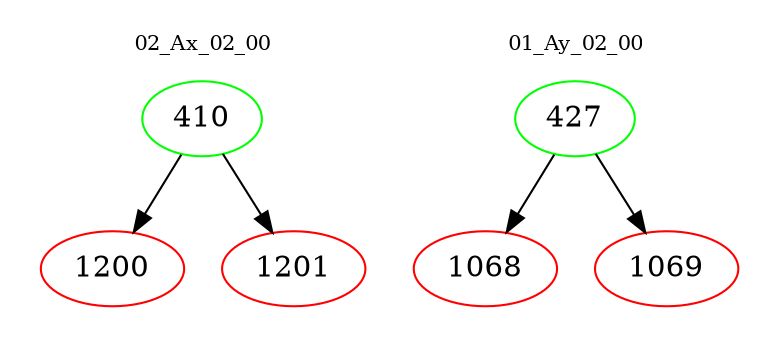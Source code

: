 digraph{
subgraph cluster_0 {
color = white
label = "02_Ax_02_00";
fontsize=10;
T0_410 [label="410", color="green"]
T0_410 -> T0_1200 [color="black"]
T0_1200 [label="1200", color="red"]
T0_410 -> T0_1201 [color="black"]
T0_1201 [label="1201", color="red"]
}
subgraph cluster_1 {
color = white
label = "01_Ay_02_00";
fontsize=10;
T1_427 [label="427", color="green"]
T1_427 -> T1_1068 [color="black"]
T1_1068 [label="1068", color="red"]
T1_427 -> T1_1069 [color="black"]
T1_1069 [label="1069", color="red"]
}
}
